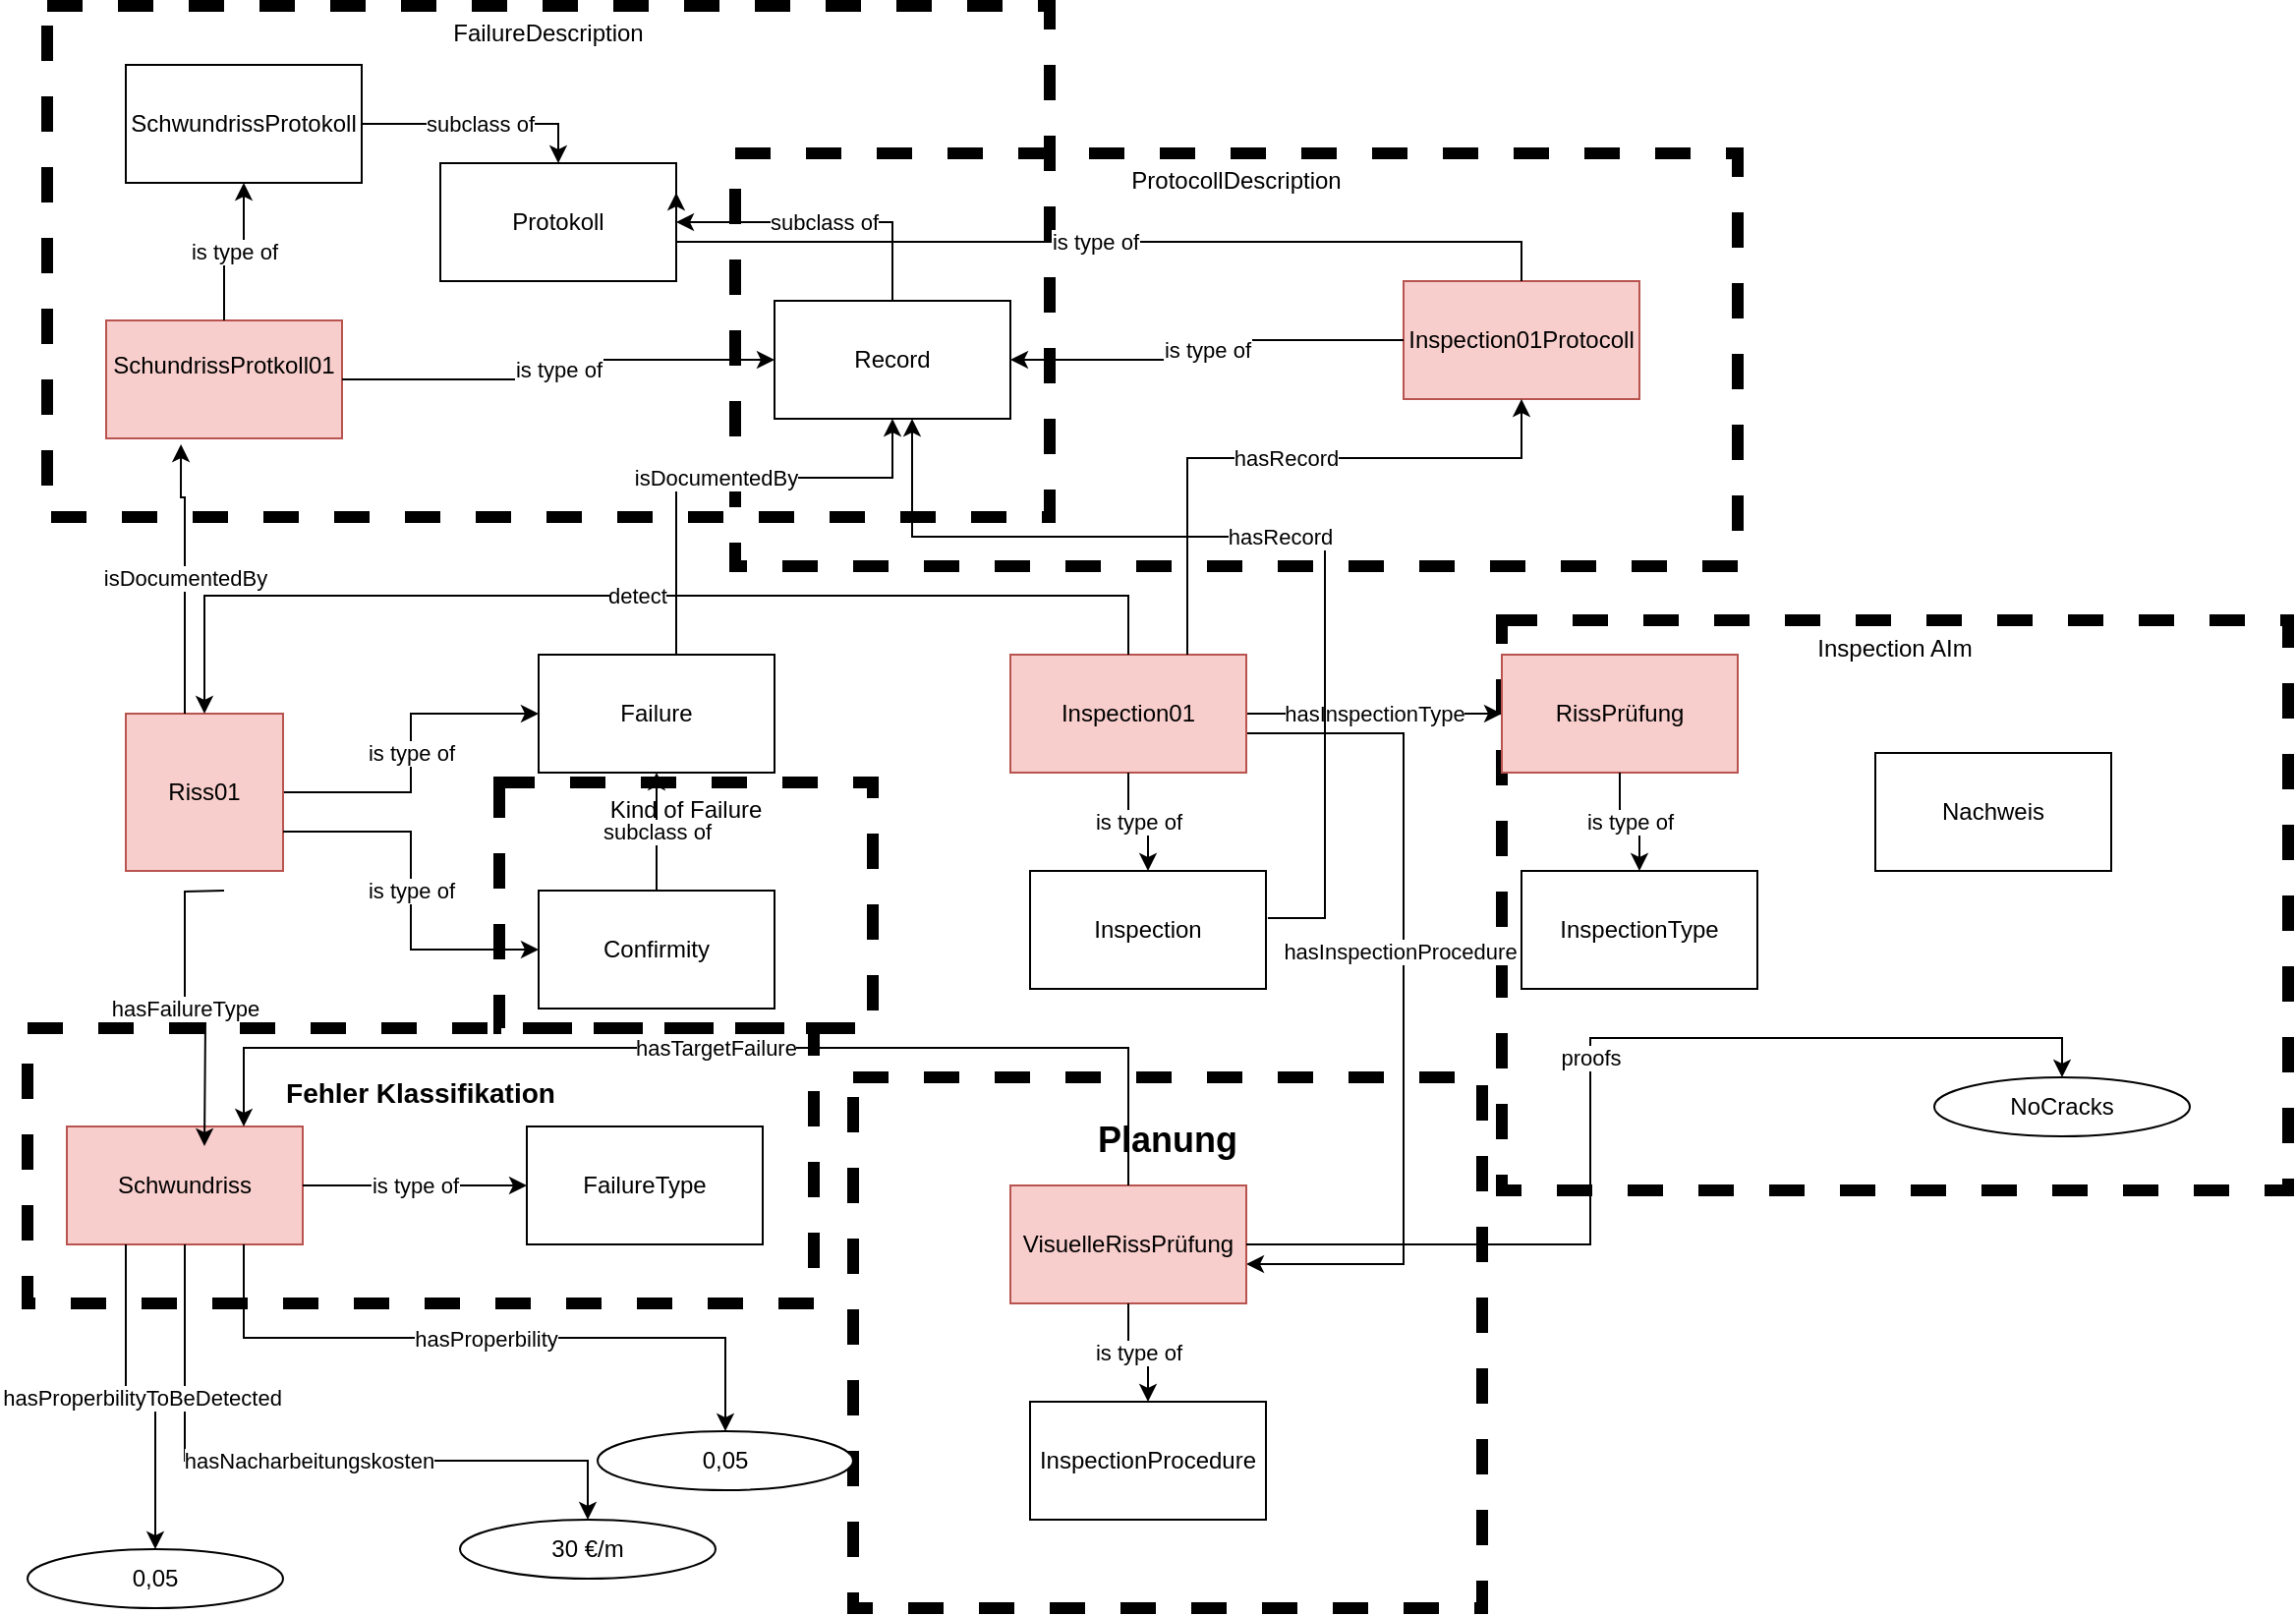 <mxfile version="20.4.0" type="github">
  <diagram id="3wBXSge-cAHv2GRjSBxU" name="Seite-1">
    <mxGraphModel dx="1221" dy="1800" grid="1" gridSize="10" guides="1" tooltips="1" connect="1" arrows="1" fold="1" page="1" pageScale="1" pageWidth="827" pageHeight="1169" math="0" shadow="0">
      <root>
        <mxCell id="0" />
        <mxCell id="1" parent="0" />
        <mxCell id="mzHPEcnl7w1M8_bxEh7E-11" value="Inspection AIm" style="rounded=0;whiteSpace=wrap;html=1;glass=0;strokeWidth=6;dashed=1;perimeterSpacing=6;gradientColor=none;fillColor=none;verticalAlign=top;" vertex="1" parent="1">
          <mxGeometry x="790" y="82.5" width="400" height="290" as="geometry" />
        </mxCell>
        <mxCell id="Tn2vft9ix7Atuxw_kMJM-29" value="Kind of Failure" style="rounded=0;whiteSpace=wrap;html=1;glass=0;strokeWidth=6;dashed=1;perimeterSpacing=6;gradientColor=none;fillColor=none;verticalAlign=top;" parent="1" vertex="1">
          <mxGeometry x="280" y="165" width="190" height="125" as="geometry" />
        </mxCell>
        <mxCell id="Tn2vft9ix7Atuxw_kMJM-40" value="ProtocollDescription" style="rounded=0;whiteSpace=wrap;html=1;glass=0;strokeWidth=6;dashed=1;perimeterSpacing=6;gradientColor=none;fillColor=none;verticalAlign=top;" parent="1" vertex="1">
          <mxGeometry x="400" y="-155" width="510" height="210" as="geometry" />
        </mxCell>
        <mxCell id="Tn2vft9ix7Atuxw_kMJM-27" value="&lt;h2&gt;&lt;font style=&quot;font-size: 14px; line-height: 1.3;&quot;&gt;Fehler Klassifikation&lt;/font&gt;&lt;/h2&gt;" style="rounded=0;whiteSpace=wrap;html=1;glass=0;strokeWidth=6;dashed=1;perimeterSpacing=6;gradientColor=none;fillColor=none;verticalAlign=top;" parent="1" vertex="1">
          <mxGeometry x="40" y="290" width="400" height="140" as="geometry" />
        </mxCell>
        <mxCell id="Tn2vft9ix7Atuxw_kMJM-28" value="&lt;h2&gt;Planung&lt;/h2&gt;" style="rounded=0;whiteSpace=wrap;html=1;glass=0;strokeWidth=6;dashed=1;perimeterSpacing=6;gradientColor=none;fillColor=none;verticalAlign=top;" parent="1" vertex="1">
          <mxGeometry x="460" y="315" width="320" height="270" as="geometry" />
        </mxCell>
        <mxCell id="Tn2vft9ix7Atuxw_kMJM-2" value="is type of" style="edgeStyle=orthogonalEdgeStyle;rounded=0;orthogonalLoop=1;jettySize=auto;html=1;" parent="1" source="Tn2vft9ix7Atuxw_kMJM-1" target="Tn2vft9ix7Atuxw_kMJM-7" edge="1">
          <mxGeometry relative="1" as="geometry">
            <mxPoint x="360" y="140" as="targetPoint" />
          </mxGeometry>
        </mxCell>
        <mxCell id="Tn2vft9ix7Atuxw_kMJM-1" value="&lt;div&gt;Riss01&lt;/div&gt;" style="whiteSpace=wrap;html=1;aspect=fixed;flipH=0;flipV=1;fillColor=#f8cecc;strokeColor=#b85450;" parent="1" vertex="1">
          <mxGeometry x="90" y="130" width="80" height="80" as="geometry" />
        </mxCell>
        <mxCell id="Tn2vft9ix7Atuxw_kMJM-10" value="subclass of" style="edgeStyle=orthogonalEdgeStyle;rounded=0;orthogonalLoop=1;jettySize=auto;html=1;entryX=0.5;entryY=1;entryDx=0;entryDy=0;exitX=0.5;exitY=0;exitDx=0;exitDy=0;" parent="1" source="Tn2vft9ix7Atuxw_kMJM-9" target="Tn2vft9ix7Atuxw_kMJM-7" edge="1">
          <mxGeometry relative="1" as="geometry">
            <mxPoint x="420" y="180" as="sourcePoint" />
          </mxGeometry>
        </mxCell>
        <mxCell id="Tn2vft9ix7Atuxw_kMJM-7" value="Failure" style="rounded=0;whiteSpace=wrap;html=1;" parent="1" vertex="1">
          <mxGeometry x="300" y="100" width="120" height="60" as="geometry" />
        </mxCell>
        <mxCell id="Tn2vft9ix7Atuxw_kMJM-8" value="is type of" style="edgeStyle=orthogonalEdgeStyle;rounded=0;orthogonalLoop=1;jettySize=auto;html=1;exitX=1;exitY=0.75;exitDx=0;exitDy=0;entryX=0;entryY=0.5;entryDx=0;entryDy=0;" parent="1" source="Tn2vft9ix7Atuxw_kMJM-1" target="Tn2vft9ix7Atuxw_kMJM-9" edge="1">
          <mxGeometry relative="1" as="geometry">
            <mxPoint x="460" y="220" as="targetPoint" />
            <mxPoint x="240" y="150" as="sourcePoint" />
          </mxGeometry>
        </mxCell>
        <mxCell id="Tn2vft9ix7Atuxw_kMJM-9" value="Confirmity" style="rounded=0;whiteSpace=wrap;html=1;" parent="1" vertex="1">
          <mxGeometry x="300" y="220" width="120" height="60" as="geometry" />
        </mxCell>
        <mxCell id="Tn2vft9ix7Atuxw_kMJM-11" value="hasInspectionType" style="edgeStyle=orthogonalEdgeStyle;rounded=0;orthogonalLoop=1;jettySize=auto;html=1;exitX=1;exitY=0.5;exitDx=0;exitDy=0;entryX=0;entryY=0.5;entryDx=0;entryDy=0;" parent="1" source="Tn2vft9ix7Atuxw_kMJM-15" edge="1" target="mzHPEcnl7w1M8_bxEh7E-2">
          <mxGeometry relative="1" as="geometry">
            <mxPoint x="120" y="340" as="targetPoint" />
            <mxPoint x="140" y="340" as="sourcePoint" />
            <Array as="points">
              <mxPoint x="720" y="130" />
              <mxPoint x="720" y="130" />
            </Array>
          </mxGeometry>
        </mxCell>
        <mxCell id="Tn2vft9ix7Atuxw_kMJM-12" value="Schwundriss" style="rounded=0;whiteSpace=wrap;html=1;fillColor=#f8cecc;strokeColor=#b85450;" parent="1" vertex="1">
          <mxGeometry x="60" y="340" width="120" height="60" as="geometry" />
        </mxCell>
        <mxCell id="Tn2vft9ix7Atuxw_kMJM-13" value="is type of" style="edgeStyle=orthogonalEdgeStyle;rounded=0;orthogonalLoop=1;jettySize=auto;html=1;exitX=1;exitY=0.5;exitDx=0;exitDy=0;entryX=0;entryY=0.5;entryDx=0;entryDy=0;" parent="1" source="Tn2vft9ix7Atuxw_kMJM-12" target="Tn2vft9ix7Atuxw_kMJM-14" edge="1">
          <mxGeometry relative="1" as="geometry">
            <mxPoint x="500" y="370" as="targetPoint" />
            <mxPoint x="200" y="340" as="sourcePoint" />
          </mxGeometry>
        </mxCell>
        <mxCell id="Tn2vft9ix7Atuxw_kMJM-14" value="FailureType" style="rounded=0;whiteSpace=wrap;html=1;" parent="1" vertex="1">
          <mxGeometry x="294" y="340" width="120" height="60" as="geometry" />
        </mxCell>
        <mxCell id="mzHPEcnl7w1M8_bxEh7E-5" style="edgeStyle=orthogonalEdgeStyle;rounded=0;orthogonalLoop=1;jettySize=auto;html=1;" edge="1" parent="1">
          <mxGeometry relative="1" as="geometry">
            <mxPoint x="660" y="140" as="sourcePoint" />
            <mxPoint x="660" y="410" as="targetPoint" />
            <Array as="points">
              <mxPoint x="740" y="140" />
              <mxPoint x="740" y="410" />
            </Array>
          </mxGeometry>
        </mxCell>
        <mxCell id="mzHPEcnl7w1M8_bxEh7E-6" value="&lt;div&gt;hasInspectionProcedure&lt;/div&gt;" style="edgeLabel;html=1;align=center;verticalAlign=middle;resizable=0;points=[];" vertex="1" connectable="0" parent="mzHPEcnl7w1M8_bxEh7E-5">
          <mxGeometry x="-0.112" y="-2" relative="1" as="geometry">
            <mxPoint as="offset" />
          </mxGeometry>
        </mxCell>
        <mxCell id="Tn2vft9ix7Atuxw_kMJM-15" value="Inspection01" style="rounded=0;whiteSpace=wrap;html=1;fillColor=#f8cecc;strokeColor=#b85450;" parent="1" vertex="1">
          <mxGeometry x="540" y="100" width="120" height="60" as="geometry" />
        </mxCell>
        <mxCell id="Tn2vft9ix7Atuxw_kMJM-16" value="&lt;div&gt;detect&lt;/div&gt;" style="edgeStyle=orthogonalEdgeStyle;rounded=0;orthogonalLoop=1;jettySize=auto;html=1;exitX=0.5;exitY=0;exitDx=0;exitDy=0;" parent="1" source="Tn2vft9ix7Atuxw_kMJM-15" edge="1">
          <mxGeometry relative="1" as="geometry">
            <mxPoint x="130" y="130" as="targetPoint" />
            <mxPoint x="130" y="220" as="sourcePoint" />
            <Array as="points">
              <mxPoint x="600" y="70" />
              <mxPoint x="130" y="70" />
            </Array>
          </mxGeometry>
        </mxCell>
        <mxCell id="Tn2vft9ix7Atuxw_kMJM-17" value="Inspection" style="rounded=0;whiteSpace=wrap;html=1;" parent="1" vertex="1">
          <mxGeometry x="550" y="210" width="120" height="60" as="geometry" />
        </mxCell>
        <mxCell id="Tn2vft9ix7Atuxw_kMJM-18" value="is type of" style="edgeStyle=orthogonalEdgeStyle;rounded=0;orthogonalLoop=1;jettySize=auto;html=1;entryX=0.5;entryY=0;entryDx=0;entryDy=0;exitX=0.5;exitY=1;exitDx=0;exitDy=0;" parent="1" source="Tn2vft9ix7Atuxw_kMJM-15" target="Tn2vft9ix7Atuxw_kMJM-17" edge="1">
          <mxGeometry relative="1" as="geometry">
            <mxPoint x="310" y="140" as="targetPoint" />
            <mxPoint x="170" y="180" as="sourcePoint" />
          </mxGeometry>
        </mxCell>
        <mxCell id="Tn2vft9ix7Atuxw_kMJM-21" value="VisuelleRissPrüfung" style="rounded=0;whiteSpace=wrap;html=1;fillColor=#f8cecc;strokeColor=#b85450;" parent="1" vertex="1">
          <mxGeometry x="540" y="370" width="120" height="60" as="geometry" />
        </mxCell>
        <mxCell id="Tn2vft9ix7Atuxw_kMJM-22" value="hasTargetFailure" style="edgeStyle=orthogonalEdgeStyle;rounded=0;orthogonalLoop=1;jettySize=auto;html=1;exitX=0.5;exitY=0;exitDx=0;exitDy=0;" parent="1" source="Tn2vft9ix7Atuxw_kMJM-21" edge="1">
          <mxGeometry relative="1" as="geometry">
            <mxPoint x="150" y="340" as="targetPoint" />
            <mxPoint x="130" y="490" as="sourcePoint" />
            <Array as="points">
              <mxPoint x="600" y="300" />
              <mxPoint x="150" y="300" />
              <mxPoint x="150" y="340" />
            </Array>
          </mxGeometry>
        </mxCell>
        <mxCell id="Tn2vft9ix7Atuxw_kMJM-23" value="InspectionProcedure" style="rounded=0;whiteSpace=wrap;html=1;" parent="1" vertex="1">
          <mxGeometry x="550" y="480" width="120" height="60" as="geometry" />
        </mxCell>
        <mxCell id="Tn2vft9ix7Atuxw_kMJM-24" value="is type of" style="edgeStyle=orthogonalEdgeStyle;rounded=0;orthogonalLoop=1;jettySize=auto;html=1;entryX=0.5;entryY=0;entryDx=0;entryDy=0;exitX=0.5;exitY=1;exitDx=0;exitDy=0;" parent="1" source="Tn2vft9ix7Atuxw_kMJM-21" target="Tn2vft9ix7Atuxw_kMJM-23" edge="1">
          <mxGeometry relative="1" as="geometry">
            <mxPoint x="310" y="410" as="targetPoint" />
            <mxPoint x="170" y="450" as="sourcePoint" />
          </mxGeometry>
        </mxCell>
        <mxCell id="Tn2vft9ix7Atuxw_kMJM-25" value="&lt;div&gt;0,05&lt;/div&gt;" style="ellipse;whiteSpace=wrap;html=1;" parent="1" vertex="1">
          <mxGeometry x="330" y="495" width="130" height="30" as="geometry" />
        </mxCell>
        <mxCell id="Tn2vft9ix7Atuxw_kMJM-26" value="hasProperbility" style="edgeStyle=orthogonalEdgeStyle;rounded=0;orthogonalLoop=1;jettySize=auto;html=1;exitX=0.75;exitY=1;exitDx=0;exitDy=0;entryX=0.5;entryY=0;entryDx=0;entryDy=0;" parent="1" source="Tn2vft9ix7Atuxw_kMJM-12" target="Tn2vft9ix7Atuxw_kMJM-25" edge="1">
          <mxGeometry relative="1" as="geometry">
            <mxPoint x="304" y="380" as="targetPoint" />
            <mxPoint x="190" y="380" as="sourcePoint" />
          </mxGeometry>
        </mxCell>
        <mxCell id="Tn2vft9ix7Atuxw_kMJM-30" value="FailureDescription" style="rounded=0;whiteSpace=wrap;html=1;glass=0;strokeWidth=6;dashed=1;perimeterSpacing=6;gradientColor=none;fillColor=none;verticalAlign=top;" parent="1" vertex="1">
          <mxGeometry x="50" y="-230" width="510" height="260" as="geometry" />
        </mxCell>
        <mxCell id="Tn2vft9ix7Atuxw_kMJM-31" value="Record" style="rounded=0;whiteSpace=wrap;html=1;" parent="1" vertex="1">
          <mxGeometry x="420" y="-80" width="120" height="60" as="geometry" />
        </mxCell>
        <mxCell id="Tn2vft9ix7Atuxw_kMJM-32" value="&lt;div&gt;SchundrissProtkoll01&lt;/div&gt;&lt;div&gt;&lt;br&gt;&lt;/div&gt;" style="rounded=0;whiteSpace=wrap;html=1;fillColor=#f8cecc;strokeColor=#b85450;" parent="1" vertex="1">
          <mxGeometry x="80" y="-70" width="120" height="60" as="geometry" />
        </mxCell>
        <mxCell id="Tn2vft9ix7Atuxw_kMJM-33" value="is type of" style="edgeStyle=orthogonalEdgeStyle;rounded=0;orthogonalLoop=1;jettySize=auto;html=1;exitX=1;exitY=0.5;exitDx=0;exitDy=0;entryX=0;entryY=0.5;entryDx=0;entryDy=0;" parent="1" source="Tn2vft9ix7Atuxw_kMJM-32" target="Tn2vft9ix7Atuxw_kMJM-31" edge="1">
          <mxGeometry relative="1" as="geometry">
            <mxPoint x="370" y="-70" as="targetPoint" />
            <mxPoint x="230" y="-30" as="sourcePoint" />
          </mxGeometry>
        </mxCell>
        <mxCell id="Tn2vft9ix7Atuxw_kMJM-34" value="isDocumentedBy" style="edgeStyle=orthogonalEdgeStyle;rounded=0;orthogonalLoop=1;jettySize=auto;html=1;exitX=0.5;exitY=0;exitDx=0;exitDy=0;entryX=0.5;entryY=1;entryDx=0;entryDy=0;" parent="1" source="Tn2vft9ix7Atuxw_kMJM-7" target="Tn2vft9ix7Atuxw_kMJM-31" edge="1">
          <mxGeometry relative="1" as="geometry">
            <mxPoint x="140" y="140" as="targetPoint" />
            <mxPoint x="610" y="110" as="sourcePoint" />
            <Array as="points">
              <mxPoint x="370" y="100" />
              <mxPoint x="370" y="10" />
              <mxPoint x="480" y="10" />
            </Array>
          </mxGeometry>
        </mxCell>
        <mxCell id="Tn2vft9ix7Atuxw_kMJM-35" value="hasRecord" style="edgeStyle=orthogonalEdgeStyle;rounded=0;orthogonalLoop=1;jettySize=auto;html=1;exitX=1.008;exitY=0.4;exitDx=0;exitDy=0;exitPerimeter=0;" parent="1" source="Tn2vft9ix7Atuxw_kMJM-17" target="Tn2vft9ix7Atuxw_kMJM-31" edge="1">
          <mxGeometry relative="1" as="geometry">
            <mxPoint x="490" y="-10" as="targetPoint" />
            <mxPoint x="370" y="110" as="sourcePoint" />
            <Array as="points">
              <mxPoint x="700" y="234" />
              <mxPoint x="700" y="40" />
              <mxPoint x="490" y="40" />
            </Array>
          </mxGeometry>
        </mxCell>
        <mxCell id="Tn2vft9ix7Atuxw_kMJM-36" value="Protokoll" style="rounded=0;whiteSpace=wrap;html=1;" parent="1" vertex="1">
          <mxGeometry x="250" y="-150" width="120" height="60" as="geometry" />
        </mxCell>
        <mxCell id="Tn2vft9ix7Atuxw_kMJM-37" value="is type of" style="edgeStyle=orthogonalEdgeStyle;rounded=0;orthogonalLoop=1;jettySize=auto;html=1;exitX=0.5;exitY=0;exitDx=0;exitDy=0;entryX=0.5;entryY=1;entryDx=0;entryDy=0;" parent="1" source="Tn2vft9ix7Atuxw_kMJM-32" target="Tn2vft9ix7Atuxw_kMJM-51" edge="1">
          <mxGeometry relative="1" as="geometry">
            <mxPoint x="200" y="-140" as="targetPoint" />
            <mxPoint x="30" y="-110" as="sourcePoint" />
          </mxGeometry>
        </mxCell>
        <mxCell id="Tn2vft9ix7Atuxw_kMJM-38" value="subclass of" style="edgeStyle=orthogonalEdgeStyle;rounded=0;orthogonalLoop=1;jettySize=auto;html=1;entryX=1;entryY=0.5;entryDx=0;entryDy=0;exitX=0.5;exitY=0;exitDx=0;exitDy=0;" parent="1" source="Tn2vft9ix7Atuxw_kMJM-31" target="Tn2vft9ix7Atuxw_kMJM-36" edge="1">
          <mxGeometry relative="1" as="geometry">
            <mxPoint x="370" y="230" as="sourcePoint" />
            <mxPoint x="370" y="170" as="targetPoint" />
            <Array as="points">
              <mxPoint x="480" y="-120" />
            </Array>
          </mxGeometry>
        </mxCell>
        <mxCell id="Tn2vft9ix7Atuxw_kMJM-39" value="isDocumentedBy" style="edgeStyle=orthogonalEdgeStyle;rounded=0;orthogonalLoop=1;jettySize=auto;html=1;exitX=0.5;exitY=0;exitDx=0;exitDy=0;entryX=0.317;entryY=1.05;entryDx=0;entryDy=0;entryPerimeter=0;" parent="1" target="Tn2vft9ix7Atuxw_kMJM-32" edge="1">
          <mxGeometry relative="1" as="geometry">
            <mxPoint x="120" y="-20" as="targetPoint" />
            <mxPoint x="120" y="130" as="sourcePoint" />
            <Array as="points">
              <mxPoint x="120" y="20" />
              <mxPoint x="118" y="20" />
            </Array>
          </mxGeometry>
        </mxCell>
        <mxCell id="Tn2vft9ix7Atuxw_kMJM-41" value="Inspection01Protocoll" style="rounded=0;whiteSpace=wrap;html=1;fillColor=#f8cecc;strokeColor=#b85450;" parent="1" vertex="1">
          <mxGeometry x="740" y="-90" width="120" height="60" as="geometry" />
        </mxCell>
        <mxCell id="Tn2vft9ix7Atuxw_kMJM-43" value="hasRecord" style="edgeStyle=orthogonalEdgeStyle;rounded=0;orthogonalLoop=1;jettySize=auto;html=1;exitX=0.75;exitY=0;exitDx=0;exitDy=0;entryX=0.5;entryY=1;entryDx=0;entryDy=0;" parent="1" source="Tn2vft9ix7Atuxw_kMJM-15" target="Tn2vft9ix7Atuxw_kMJM-41" edge="1">
          <mxGeometry relative="1" as="geometry">
            <mxPoint x="500" y="-10" as="targetPoint" />
            <mxPoint x="680.96" y="244" as="sourcePoint" />
            <Array as="points">
              <mxPoint x="630" />
              <mxPoint x="800" />
            </Array>
          </mxGeometry>
        </mxCell>
        <mxCell id="Tn2vft9ix7Atuxw_kMJM-44" value="is type of" style="edgeStyle=orthogonalEdgeStyle;rounded=0;orthogonalLoop=1;jettySize=auto;html=1;exitX=0.5;exitY=0;exitDx=0;exitDy=0;entryX=1;entryY=0.25;entryDx=0;entryDy=0;" parent="1" source="Tn2vft9ix7Atuxw_kMJM-41" target="Tn2vft9ix7Atuxw_kMJM-36" edge="1">
          <mxGeometry relative="1" as="geometry">
            <mxPoint x="260" y="-110" as="targetPoint" />
            <mxPoint x="150" y="-60" as="sourcePoint" />
            <Array as="points">
              <mxPoint x="800" y="-110" />
              <mxPoint x="370" y="-110" />
            </Array>
          </mxGeometry>
        </mxCell>
        <mxCell id="Tn2vft9ix7Atuxw_kMJM-45" value="30 €/m" style="ellipse;whiteSpace=wrap;html=1;" parent="1" vertex="1">
          <mxGeometry x="260" y="540" width="130" height="30" as="geometry" />
        </mxCell>
        <mxCell id="Tn2vft9ix7Atuxw_kMJM-46" value="hasNacharbeitungskosten" style="edgeStyle=orthogonalEdgeStyle;rounded=0;orthogonalLoop=1;jettySize=auto;html=1;entryX=0.5;entryY=0;entryDx=0;entryDy=0;" parent="1" source="Tn2vft9ix7Atuxw_kMJM-12" target="Tn2vft9ix7Atuxw_kMJM-45" edge="1">
          <mxGeometry relative="1" as="geometry">
            <mxPoint x="545" y="560" as="targetPoint" />
            <mxPoint x="160" y="410" as="sourcePoint" />
            <Array as="points">
              <mxPoint x="120" y="510" />
              <mxPoint x="325" y="510" />
            </Array>
          </mxGeometry>
        </mxCell>
        <mxCell id="Tn2vft9ix7Atuxw_kMJM-47" value="is type of" style="edgeStyle=orthogonalEdgeStyle;rounded=0;orthogonalLoop=1;jettySize=auto;html=1;exitX=0;exitY=0.5;exitDx=0;exitDy=0;entryX=1;entryY=0.5;entryDx=0;entryDy=0;" parent="1" source="Tn2vft9ix7Atuxw_kMJM-41" target="Tn2vft9ix7Atuxw_kMJM-31" edge="1">
          <mxGeometry relative="1" as="geometry">
            <mxPoint x="430" y="-40" as="targetPoint" />
            <mxPoint x="210" y="-30" as="sourcePoint" />
          </mxGeometry>
        </mxCell>
        <mxCell id="Tn2vft9ix7Atuxw_kMJM-48" value="&lt;div&gt;0,05&lt;/div&gt;" style="ellipse;whiteSpace=wrap;html=1;" parent="1" vertex="1">
          <mxGeometry x="40" y="555" width="130" height="30" as="geometry" />
        </mxCell>
        <mxCell id="Tn2vft9ix7Atuxw_kMJM-49" value="hasProperbilityToBeDetected" style="edgeStyle=orthogonalEdgeStyle;rounded=0;orthogonalLoop=1;jettySize=auto;html=1;exitX=0.25;exitY=1;exitDx=0;exitDy=0;entryX=0.5;entryY=0;entryDx=0;entryDy=0;" parent="1" source="Tn2vft9ix7Atuxw_kMJM-12" target="Tn2vft9ix7Atuxw_kMJM-48" edge="1">
          <mxGeometry relative="1" as="geometry">
            <mxPoint x="64" y="427.5" as="targetPoint" />
            <mxPoint x="-90" y="447.5" as="sourcePoint" />
          </mxGeometry>
        </mxCell>
        <mxCell id="Tn2vft9ix7Atuxw_kMJM-50" value="subclass of" style="edgeStyle=orthogonalEdgeStyle;rounded=0;orthogonalLoop=1;jettySize=auto;html=1;entryX=0.5;entryY=0;entryDx=0;entryDy=0;exitX=1;exitY=0.5;exitDx=0;exitDy=0;" parent="1" source="Tn2vft9ix7Atuxw_kMJM-51" target="Tn2vft9ix7Atuxw_kMJM-36" edge="1">
          <mxGeometry relative="1" as="geometry">
            <mxPoint x="210" y="-240" as="sourcePoint" />
            <mxPoint x="150" y="-260" as="targetPoint" />
          </mxGeometry>
        </mxCell>
        <mxCell id="Tn2vft9ix7Atuxw_kMJM-51" value="SchwundrissProtokoll" style="rounded=0;whiteSpace=wrap;html=1;" parent="1" vertex="1">
          <mxGeometry x="90" y="-200" width="120" height="60" as="geometry" />
        </mxCell>
        <mxCell id="mzHPEcnl7w1M8_bxEh7E-1" value="InspectionType" style="rounded=0;whiteSpace=wrap;html=1;" vertex="1" parent="1">
          <mxGeometry x="800" y="210" width="120" height="60" as="geometry" />
        </mxCell>
        <mxCell id="mzHPEcnl7w1M8_bxEh7E-2" value="RissPrüfung" style="rounded=0;whiteSpace=wrap;html=1;fillColor=#f8cecc;strokeColor=#b85450;" vertex="1" parent="1">
          <mxGeometry x="790" y="100" width="120" height="60" as="geometry" />
        </mxCell>
        <mxCell id="mzHPEcnl7w1M8_bxEh7E-3" value="is type of" style="edgeStyle=orthogonalEdgeStyle;rounded=0;orthogonalLoop=1;jettySize=auto;html=1;entryX=0.5;entryY=0;entryDx=0;entryDy=0;exitX=0.5;exitY=1;exitDx=0;exitDy=0;" edge="1" parent="1" source="mzHPEcnl7w1M8_bxEh7E-2" target="mzHPEcnl7w1M8_bxEh7E-1">
          <mxGeometry relative="1" as="geometry">
            <mxPoint x="620" y="220" as="targetPoint" />
            <mxPoint x="610" y="170" as="sourcePoint" />
          </mxGeometry>
        </mxCell>
        <mxCell id="mzHPEcnl7w1M8_bxEh7E-4" value="hasFailureType" style="edgeStyle=orthogonalEdgeStyle;rounded=0;orthogonalLoop=1;jettySize=auto;html=1;exitX=0.5;exitY=1;exitDx=0;exitDy=0;" edge="1" parent="1">
          <mxGeometry relative="1" as="geometry">
            <mxPoint x="130" y="350" as="targetPoint" />
            <mxPoint x="140" y="220" as="sourcePoint" />
          </mxGeometry>
        </mxCell>
        <mxCell id="mzHPEcnl7w1M8_bxEh7E-7" value="NoCracks" style="ellipse;whiteSpace=wrap;html=1;" vertex="1" parent="1">
          <mxGeometry x="1010" y="315" width="130" height="30" as="geometry" />
        </mxCell>
        <mxCell id="mzHPEcnl7w1M8_bxEh7E-8" value="proofs" style="edgeStyle=orthogonalEdgeStyle;rounded=0;orthogonalLoop=1;jettySize=auto;html=1;exitX=1;exitY=0.5;exitDx=0;exitDy=0;entryX=0.5;entryY=0;entryDx=0;entryDy=0;" edge="1" parent="1" target="mzHPEcnl7w1M8_bxEh7E-7" source="Tn2vft9ix7Atuxw_kMJM-21">
          <mxGeometry relative="1" as="geometry">
            <mxPoint x="954" y="410" as="targetPoint" />
            <mxPoint x="800" y="430" as="sourcePoint" />
          </mxGeometry>
        </mxCell>
        <mxCell id="mzHPEcnl7w1M8_bxEh7E-10" value="Nachweis" style="rounded=0;whiteSpace=wrap;html=1;" vertex="1" parent="1">
          <mxGeometry x="980" y="150" width="120" height="60" as="geometry" />
        </mxCell>
      </root>
    </mxGraphModel>
  </diagram>
</mxfile>
